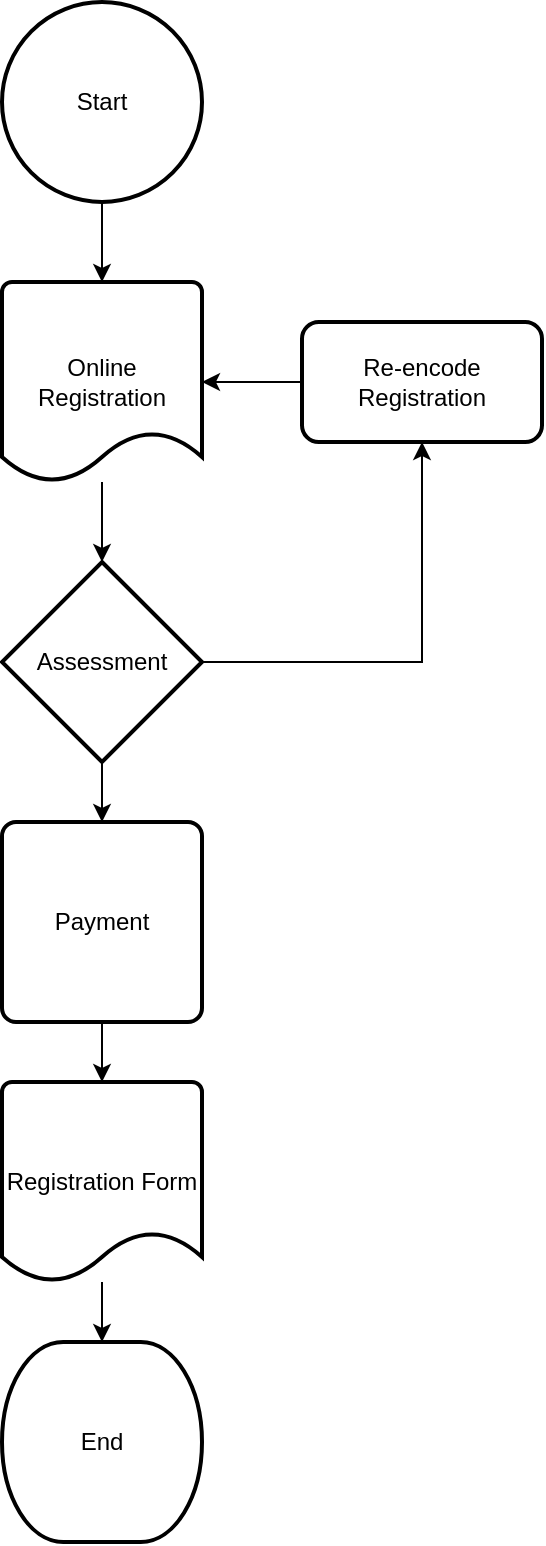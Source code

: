 <mxfile version="26.0.8" pages="3">
  <diagram name="Page-1" id="jgNqxhN8aLqD3dIQfPrg">
    <mxGraphModel dx="1025" dy="709" grid="1" gridSize="10" guides="1" tooltips="1" connect="1" arrows="1" fold="1" page="1" pageScale="1" pageWidth="850" pageHeight="1100" math="0" shadow="0">
      <root>
        <mxCell id="0" />
        <mxCell id="1" parent="0" />
        <mxCell id="IPCHgdiRgp7VSTmgKOZ6-9" value="" style="edgeStyle=orthogonalEdgeStyle;rounded=0;orthogonalLoop=1;jettySize=auto;html=1;" edge="1" parent="1" source="IPCHgdiRgp7VSTmgKOZ6-1" target="IPCHgdiRgp7VSTmgKOZ6-2">
          <mxGeometry relative="1" as="geometry" />
        </mxCell>
        <mxCell id="IPCHgdiRgp7VSTmgKOZ6-1" value="Start" style="rounded=1;whiteSpace=wrap;html=1;absoluteArcSize=1;arcSize=14;strokeWidth=2;shape=mxgraph.flowchart.start_1;" vertex="1" parent="1">
          <mxGeometry x="310" y="40" width="100" height="100" as="geometry" />
        </mxCell>
        <mxCell id="IPCHgdiRgp7VSTmgKOZ6-10" value="" style="edgeStyle=orthogonalEdgeStyle;rounded=0;orthogonalLoop=1;jettySize=auto;html=1;" edge="1" parent="1" source="IPCHgdiRgp7VSTmgKOZ6-2" target="IPCHgdiRgp7VSTmgKOZ6-3">
          <mxGeometry relative="1" as="geometry" />
        </mxCell>
        <mxCell id="IPCHgdiRgp7VSTmgKOZ6-2" value="Online Registration" style="rounded=1;whiteSpace=wrap;html=1;absoluteArcSize=1;arcSize=14;strokeWidth=2;shape=mxgraph.flowchart.document2;size=0.25;" vertex="1" parent="1">
          <mxGeometry x="310" y="180" width="100" height="100" as="geometry" />
        </mxCell>
        <mxCell id="IPCHgdiRgp7VSTmgKOZ6-11" value="" style="edgeStyle=orthogonalEdgeStyle;rounded=0;orthogonalLoop=1;jettySize=auto;html=1;" edge="1" parent="1" source="IPCHgdiRgp7VSTmgKOZ6-3" target="IPCHgdiRgp7VSTmgKOZ6-4">
          <mxGeometry relative="1" as="geometry" />
        </mxCell>
        <mxCell id="IPCHgdiRgp7VSTmgKOZ6-14" value="" style="edgeStyle=orthogonalEdgeStyle;rounded=0;orthogonalLoop=1;jettySize=auto;html=1;" edge="1" parent="1" source="IPCHgdiRgp7VSTmgKOZ6-3" target="IPCHgdiRgp7VSTmgKOZ6-13">
          <mxGeometry relative="1" as="geometry" />
        </mxCell>
        <mxCell id="IPCHgdiRgp7VSTmgKOZ6-3" value="Assessment" style="rounded=1;whiteSpace=wrap;html=1;absoluteArcSize=1;arcSize=14;strokeWidth=2;shape=mxgraph.flowchart.decision;" vertex="1" parent="1">
          <mxGeometry x="310" y="320" width="100" height="100" as="geometry" />
        </mxCell>
        <mxCell id="IPCHgdiRgp7VSTmgKOZ6-7" value="" style="edgeStyle=orthogonalEdgeStyle;rounded=0;orthogonalLoop=1;jettySize=auto;html=1;" edge="1" parent="1" source="IPCHgdiRgp7VSTmgKOZ6-4" target="IPCHgdiRgp7VSTmgKOZ6-5">
          <mxGeometry relative="1" as="geometry" />
        </mxCell>
        <mxCell id="IPCHgdiRgp7VSTmgKOZ6-4" value="Payment" style="rounded=1;whiteSpace=wrap;html=1;absoluteArcSize=1;arcSize=14;strokeWidth=2;" vertex="1" parent="1">
          <mxGeometry x="310" y="450" width="100" height="100" as="geometry" />
        </mxCell>
        <mxCell id="IPCHgdiRgp7VSTmgKOZ6-12" value="" style="edgeStyle=orthogonalEdgeStyle;rounded=0;orthogonalLoop=1;jettySize=auto;html=1;" edge="1" parent="1" source="IPCHgdiRgp7VSTmgKOZ6-5" target="IPCHgdiRgp7VSTmgKOZ6-6">
          <mxGeometry relative="1" as="geometry" />
        </mxCell>
        <mxCell id="IPCHgdiRgp7VSTmgKOZ6-5" value="Registration Form" style="rounded=1;whiteSpace=wrap;html=1;absoluteArcSize=1;arcSize=14;strokeWidth=2;shape=mxgraph.flowchart.document2;size=0.25;" vertex="1" parent="1">
          <mxGeometry x="310" y="580" width="100" height="100" as="geometry" />
        </mxCell>
        <mxCell id="IPCHgdiRgp7VSTmgKOZ6-6" value="End" style="rounded=1;whiteSpace=wrap;html=1;absoluteArcSize=1;arcSize=14;strokeWidth=2;shape=mxgraph.flowchart.terminator;" vertex="1" parent="1">
          <mxGeometry x="310" y="710" width="100" height="100" as="geometry" />
        </mxCell>
        <mxCell id="IPCHgdiRgp7VSTmgKOZ6-15" value="" style="edgeStyle=orthogonalEdgeStyle;rounded=0;orthogonalLoop=1;jettySize=auto;html=1;" edge="1" parent="1" source="IPCHgdiRgp7VSTmgKOZ6-13" target="IPCHgdiRgp7VSTmgKOZ6-2">
          <mxGeometry relative="1" as="geometry" />
        </mxCell>
        <mxCell id="IPCHgdiRgp7VSTmgKOZ6-13" value="Re-encode Registration" style="whiteSpace=wrap;html=1;rounded=1;arcSize=14;strokeWidth=2;" vertex="1" parent="1">
          <mxGeometry x="460" y="200" width="120" height="60" as="geometry" />
        </mxCell>
      </root>
    </mxGraphModel>
  </diagram>
  <diagram id="rB6OxlHoyreHYgQjUS5A" name="Page-2">
    <mxGraphModel dx="1025" dy="709" grid="1" gridSize="10" guides="1" tooltips="1" connect="1" arrows="1" fold="1" page="1" pageScale="1" pageWidth="850" pageHeight="1100" math="0" shadow="0">
      <root>
        <mxCell id="0" />
        <mxCell id="1" parent="0" />
        <mxCell id="mUzuP11J1LPhq0PiknM8-1" value="Computer Engineering" style="swimlane;fontStyle=1;align=center;verticalAlign=top;childLayout=stackLayout;horizontal=1;startSize=26;horizontalStack=0;resizeParent=1;resizeParentMax=0;resizeLast=0;collapsible=1;marginBottom=0;whiteSpace=wrap;html=1;" vertex="1" parent="1">
          <mxGeometry x="420" y="60" width="160" height="86" as="geometry" />
        </mxCell>
        <mxCell id="mUzuP11J1LPhq0PiknM8-2" value="+ Subject: string" style="text;strokeColor=none;fillColor=none;align=left;verticalAlign=top;spacingLeft=4;spacingRight=4;overflow=hidden;rotatable=0;points=[[0,0.5],[1,0.5]];portConstraint=eastwest;whiteSpace=wrap;html=1;" vertex="1" parent="mUzuP11J1LPhq0PiknM8-1">
          <mxGeometry y="26" width="160" height="26" as="geometry" />
        </mxCell>
        <mxCell id="mUzuP11J1LPhq0PiknM8-3" value="" style="line;strokeWidth=1;fillColor=none;align=left;verticalAlign=middle;spacingTop=-1;spacingLeft=3;spacingRight=3;rotatable=0;labelPosition=right;points=[];portConstraint=eastwest;strokeColor=inherit;" vertex="1" parent="mUzuP11J1LPhq0PiknM8-1">
          <mxGeometry y="52" width="160" height="8" as="geometry" />
        </mxCell>
        <mxCell id="mUzuP11J1LPhq0PiknM8-4" value="+ viewSubject()" style="text;strokeColor=none;fillColor=none;align=left;verticalAlign=top;spacingLeft=4;spacingRight=4;overflow=hidden;rotatable=0;points=[[0,0.5],[1,0.5]];portConstraint=eastwest;whiteSpace=wrap;html=1;" vertex="1" parent="mUzuP11J1LPhq0PiknM8-1">
          <mxGeometry y="60" width="160" height="26" as="geometry" />
        </mxCell>
        <mxCell id="mUzuP11J1LPhq0PiknM8-29" style="edgeStyle=orthogonalEdgeStyle;rounded=0;orthogonalLoop=1;jettySize=auto;html=1;exitX=0.5;exitY=0;exitDx=0;exitDy=0;" edge="1" parent="1" source="mUzuP11J1LPhq0PiknM8-17">
          <mxGeometry relative="1" as="geometry">
            <mxPoint x="500" y="150" as="targetPoint" />
          </mxGeometry>
        </mxCell>
        <mxCell id="mUzuP11J1LPhq0PiknM8-17" value="Software Design" style="swimlane;fontStyle=1;align=center;verticalAlign=top;childLayout=stackLayout;horizontal=1;startSize=26;horizontalStack=0;resizeParent=1;resizeParentMax=0;resizeLast=0;collapsible=1;marginBottom=0;whiteSpace=wrap;html=1;" vertex="1" parent="1">
          <mxGeometry x="220" y="200" width="160" height="86" as="geometry" />
        </mxCell>
        <mxCell id="mUzuP11J1LPhq0PiknM8-18" value="- Subject Code: string" style="text;strokeColor=none;fillColor=none;align=left;verticalAlign=top;spacingLeft=4;spacingRight=4;overflow=hidden;rotatable=0;points=[[0,0.5],[1,0.5]];portConstraint=eastwest;whiteSpace=wrap;html=1;" vertex="1" parent="mUzuP11J1LPhq0PiknM8-17">
          <mxGeometry y="26" width="160" height="26" as="geometry" />
        </mxCell>
        <mxCell id="mUzuP11J1LPhq0PiknM8-19" value="" style="line;strokeWidth=1;fillColor=none;align=left;verticalAlign=middle;spacingTop=-1;spacingLeft=3;spacingRight=3;rotatable=0;labelPosition=right;points=[];portConstraint=eastwest;strokeColor=inherit;" vertex="1" parent="mUzuP11J1LPhq0PiknM8-17">
          <mxGeometry y="52" width="160" height="8" as="geometry" />
        </mxCell>
        <mxCell id="mUzuP11J1LPhq0PiknM8-20" value="+ enrollSubject()" style="text;strokeColor=none;fillColor=none;align=left;verticalAlign=top;spacingLeft=4;spacingRight=4;overflow=hidden;rotatable=0;points=[[0,0.5],[1,0.5]];portConstraint=eastwest;whiteSpace=wrap;html=1;" vertex="1" parent="mUzuP11J1LPhq0PiknM8-17">
          <mxGeometry y="60" width="160" height="26" as="geometry" />
        </mxCell>
        <mxCell id="mUzuP11J1LPhq0PiknM8-30" style="edgeStyle=orthogonalEdgeStyle;rounded=0;orthogonalLoop=1;jettySize=auto;html=1;exitX=0.5;exitY=0;exitDx=0;exitDy=0;" edge="1" parent="1" source="mUzuP11J1LPhq0PiknM8-21">
          <mxGeometry relative="1" as="geometry">
            <mxPoint x="500" y="150" as="targetPoint" />
          </mxGeometry>
        </mxCell>
        <mxCell id="mUzuP11J1LPhq0PiknM8-21" value="Numerical Methods" style="swimlane;fontStyle=1;align=center;verticalAlign=top;childLayout=stackLayout;horizontal=1;startSize=26;horizontalStack=0;resizeParent=1;resizeParentMax=0;resizeLast=0;collapsible=1;marginBottom=0;whiteSpace=wrap;html=1;" vertex="1" parent="1">
          <mxGeometry x="420" y="200" width="160" height="86" as="geometry" />
        </mxCell>
        <mxCell id="mUzuP11J1LPhq0PiknM8-22" value="- Subject Code: string" style="text;strokeColor=none;fillColor=none;align=left;verticalAlign=top;spacingLeft=4;spacingRight=4;overflow=hidden;rotatable=0;points=[[0,0.5],[1,0.5]];portConstraint=eastwest;whiteSpace=wrap;html=1;" vertex="1" parent="mUzuP11J1LPhq0PiknM8-21">
          <mxGeometry y="26" width="160" height="26" as="geometry" />
        </mxCell>
        <mxCell id="mUzuP11J1LPhq0PiknM8-23" value="" style="line;strokeWidth=1;fillColor=none;align=left;verticalAlign=middle;spacingTop=-1;spacingLeft=3;spacingRight=3;rotatable=0;labelPosition=right;points=[];portConstraint=eastwest;strokeColor=inherit;" vertex="1" parent="mUzuP11J1LPhq0PiknM8-21">
          <mxGeometry y="52" width="160" height="8" as="geometry" />
        </mxCell>
        <mxCell id="mUzuP11J1LPhq0PiknM8-24" value="+ enrollSubject()" style="text;strokeColor=none;fillColor=none;align=left;verticalAlign=top;spacingLeft=4;spacingRight=4;overflow=hidden;rotatable=0;points=[[0,0.5],[1,0.5]];portConstraint=eastwest;whiteSpace=wrap;html=1;" vertex="1" parent="mUzuP11J1LPhq0PiknM8-21">
          <mxGeometry y="60" width="160" height="26" as="geometry" />
        </mxCell>
        <mxCell id="mUzuP11J1LPhq0PiknM8-32" style="edgeStyle=orthogonalEdgeStyle;rounded=0;orthogonalLoop=1;jettySize=auto;html=1;" edge="1" parent="1" source="mUzuP11J1LPhq0PiknM8-25">
          <mxGeometry relative="1" as="geometry">
            <mxPoint x="500" y="150" as="targetPoint" />
            <Array as="points">
              <mxPoint x="710" y="170" />
              <mxPoint x="501" y="170" />
            </Array>
          </mxGeometry>
        </mxCell>
        <mxCell id="mUzuP11J1LPhq0PiknM8-25" value="Mixed Signals" style="swimlane;fontStyle=1;align=center;verticalAlign=top;childLayout=stackLayout;horizontal=1;startSize=26;horizontalStack=0;resizeParent=1;resizeParentMax=0;resizeLast=0;collapsible=1;marginBottom=0;whiteSpace=wrap;html=1;" vertex="1" parent="1">
          <mxGeometry x="630" y="200" width="160" height="86" as="geometry" />
        </mxCell>
        <mxCell id="mUzuP11J1LPhq0PiknM8-26" value="- Subject Code: string" style="text;strokeColor=none;fillColor=none;align=left;verticalAlign=top;spacingLeft=4;spacingRight=4;overflow=hidden;rotatable=0;points=[[0,0.5],[1,0.5]];portConstraint=eastwest;whiteSpace=wrap;html=1;" vertex="1" parent="mUzuP11J1LPhq0PiknM8-25">
          <mxGeometry y="26" width="160" height="26" as="geometry" />
        </mxCell>
        <mxCell id="mUzuP11J1LPhq0PiknM8-27" value="" style="line;strokeWidth=1;fillColor=none;align=left;verticalAlign=middle;spacingTop=-1;spacingLeft=3;spacingRight=3;rotatable=0;labelPosition=right;points=[];portConstraint=eastwest;strokeColor=inherit;" vertex="1" parent="mUzuP11J1LPhq0PiknM8-25">
          <mxGeometry y="52" width="160" height="8" as="geometry" />
        </mxCell>
        <mxCell id="mUzuP11J1LPhq0PiknM8-28" value="+ enrollSubject()" style="text;strokeColor=none;fillColor=none;align=left;verticalAlign=top;spacingLeft=4;spacingRight=4;overflow=hidden;rotatable=0;points=[[0,0.5],[1,0.5]];portConstraint=eastwest;whiteSpace=wrap;html=1;" vertex="1" parent="mUzuP11J1LPhq0PiknM8-25">
          <mxGeometry y="60" width="160" height="26" as="geometry" />
        </mxCell>
      </root>
    </mxGraphModel>
  </diagram>
  <diagram id="4fjgtALSMv1QUwdL9SFH" name="Page-3">
    <mxGraphModel dx="1025" dy="709" grid="1" gridSize="10" guides="1" tooltips="1" connect="1" arrows="1" fold="1" page="1" pageScale="1" pageWidth="850" pageHeight="1100" math="0" shadow="0">
      <root>
        <mxCell id="0" />
        <mxCell id="1" parent="0" />
        <mxCell id="JOu8XZmO6tRdyszWbOxS-1" value="Customer" style="shape=table;startSize=30;container=1;collapsible=1;childLayout=tableLayout;fixedRows=1;rowLines=0;fontStyle=1;align=center;resizeLast=1;html=1;" vertex="1" parent="1">
          <mxGeometry x="100" y="150" width="180" height="150" as="geometry" />
        </mxCell>
        <mxCell id="JOu8XZmO6tRdyszWbOxS-2" value="" style="shape=tableRow;horizontal=0;startSize=0;swimlaneHead=0;swimlaneBody=0;fillColor=none;collapsible=0;dropTarget=0;points=[[0,0.5],[1,0.5]];portConstraint=eastwest;top=0;left=0;right=0;bottom=1;" vertex="1" parent="JOu8XZmO6tRdyszWbOxS-1">
          <mxGeometry y="30" width="180" height="30" as="geometry" />
        </mxCell>
        <mxCell id="JOu8XZmO6tRdyszWbOxS-3" value="PK" style="shape=partialRectangle;connectable=0;fillColor=none;top=0;left=0;bottom=0;right=0;fontStyle=1;overflow=hidden;whiteSpace=wrap;html=1;" vertex="1" parent="JOu8XZmO6tRdyszWbOxS-2">
          <mxGeometry width="30" height="30" as="geometry">
            <mxRectangle width="30" height="30" as="alternateBounds" />
          </mxGeometry>
        </mxCell>
        <mxCell id="JOu8XZmO6tRdyszWbOxS-4" value="username" style="shape=partialRectangle;connectable=0;fillColor=none;top=0;left=0;bottom=0;right=0;align=left;spacingLeft=6;fontStyle=5;overflow=hidden;whiteSpace=wrap;html=1;" vertex="1" parent="JOu8XZmO6tRdyszWbOxS-2">
          <mxGeometry x="30" width="150" height="30" as="geometry">
            <mxRectangle width="150" height="30" as="alternateBounds" />
          </mxGeometry>
        </mxCell>
        <mxCell id="JOu8XZmO6tRdyszWbOxS-5" value="" style="shape=tableRow;horizontal=0;startSize=0;swimlaneHead=0;swimlaneBody=0;fillColor=none;collapsible=0;dropTarget=0;points=[[0,0.5],[1,0.5]];portConstraint=eastwest;top=0;left=0;right=0;bottom=0;" vertex="1" parent="JOu8XZmO6tRdyszWbOxS-1">
          <mxGeometry y="60" width="180" height="30" as="geometry" />
        </mxCell>
        <mxCell id="JOu8XZmO6tRdyszWbOxS-6" value="" style="shape=partialRectangle;connectable=0;fillColor=none;top=0;left=0;bottom=0;right=0;editable=1;overflow=hidden;whiteSpace=wrap;html=1;" vertex="1" parent="JOu8XZmO6tRdyszWbOxS-5">
          <mxGeometry width="30" height="30" as="geometry">
            <mxRectangle width="30" height="30" as="alternateBounds" />
          </mxGeometry>
        </mxCell>
        <mxCell id="JOu8XZmO6tRdyszWbOxS-7" value="First_Name" style="shape=partialRectangle;connectable=0;fillColor=none;top=0;left=0;bottom=0;right=0;align=left;spacingLeft=6;overflow=hidden;whiteSpace=wrap;html=1;" vertex="1" parent="JOu8XZmO6tRdyszWbOxS-5">
          <mxGeometry x="30" width="150" height="30" as="geometry">
            <mxRectangle width="150" height="30" as="alternateBounds" />
          </mxGeometry>
        </mxCell>
        <mxCell id="JOu8XZmO6tRdyszWbOxS-8" value="" style="shape=tableRow;horizontal=0;startSize=0;swimlaneHead=0;swimlaneBody=0;fillColor=none;collapsible=0;dropTarget=0;points=[[0,0.5],[1,0.5]];portConstraint=eastwest;top=0;left=0;right=0;bottom=0;" vertex="1" parent="JOu8XZmO6tRdyszWbOxS-1">
          <mxGeometry y="90" width="180" height="30" as="geometry" />
        </mxCell>
        <mxCell id="JOu8XZmO6tRdyszWbOxS-9" value="" style="shape=partialRectangle;connectable=0;fillColor=none;top=0;left=0;bottom=0;right=0;editable=1;overflow=hidden;whiteSpace=wrap;html=1;" vertex="1" parent="JOu8XZmO6tRdyszWbOxS-8">
          <mxGeometry width="30" height="30" as="geometry">
            <mxRectangle width="30" height="30" as="alternateBounds" />
          </mxGeometry>
        </mxCell>
        <mxCell id="JOu8XZmO6tRdyszWbOxS-10" value="Last_Name" style="shape=partialRectangle;connectable=0;fillColor=none;top=0;left=0;bottom=0;right=0;align=left;spacingLeft=6;overflow=hidden;whiteSpace=wrap;html=1;" vertex="1" parent="JOu8XZmO6tRdyszWbOxS-8">
          <mxGeometry x="30" width="150" height="30" as="geometry">
            <mxRectangle width="150" height="30" as="alternateBounds" />
          </mxGeometry>
        </mxCell>
        <mxCell id="JOu8XZmO6tRdyszWbOxS-11" value="" style="shape=tableRow;horizontal=0;startSize=0;swimlaneHead=0;swimlaneBody=0;fillColor=none;collapsible=0;dropTarget=0;points=[[0,0.5],[1,0.5]];portConstraint=eastwest;top=0;left=0;right=0;bottom=0;" vertex="1" parent="JOu8XZmO6tRdyszWbOxS-1">
          <mxGeometry y="120" width="180" height="30" as="geometry" />
        </mxCell>
        <mxCell id="JOu8XZmO6tRdyszWbOxS-12" value="" style="shape=partialRectangle;connectable=0;fillColor=none;top=0;left=0;bottom=0;right=0;editable=1;overflow=hidden;whiteSpace=wrap;html=1;" vertex="1" parent="JOu8XZmO6tRdyszWbOxS-11">
          <mxGeometry width="30" height="30" as="geometry">
            <mxRectangle width="30" height="30" as="alternateBounds" />
          </mxGeometry>
        </mxCell>
        <mxCell id="JOu8XZmO6tRdyszWbOxS-13" value="Address" style="shape=partialRectangle;connectable=0;fillColor=none;top=0;left=0;bottom=0;right=0;align=left;spacingLeft=6;overflow=hidden;whiteSpace=wrap;html=1;" vertex="1" parent="JOu8XZmO6tRdyszWbOxS-11">
          <mxGeometry x="30" width="150" height="30" as="geometry">
            <mxRectangle width="150" height="30" as="alternateBounds" />
          </mxGeometry>
        </mxCell>
        <mxCell id="JOu8XZmO6tRdyszWbOxS-14" value="Order" style="shape=table;startSize=30;container=1;collapsible=1;childLayout=tableLayout;fixedRows=1;rowLines=0;fontStyle=1;align=center;resizeLast=1;html=1;" vertex="1" parent="1">
          <mxGeometry x="330" y="150" width="180" height="210" as="geometry" />
        </mxCell>
        <mxCell id="JOu8XZmO6tRdyszWbOxS-15" value="" style="shape=tableRow;horizontal=0;startSize=0;swimlaneHead=0;swimlaneBody=0;fillColor=none;collapsible=0;dropTarget=0;points=[[0,0.5],[1,0.5]];portConstraint=eastwest;top=0;left=0;right=0;bottom=1;" vertex="1" parent="JOu8XZmO6tRdyszWbOxS-14">
          <mxGeometry y="30" width="180" height="30" as="geometry" />
        </mxCell>
        <mxCell id="JOu8XZmO6tRdyszWbOxS-16" value="PK" style="shape=partialRectangle;connectable=0;fillColor=none;top=0;left=0;bottom=0;right=0;fontStyle=1;overflow=hidden;whiteSpace=wrap;html=1;" vertex="1" parent="JOu8XZmO6tRdyszWbOxS-15">
          <mxGeometry width="30" height="30" as="geometry">
            <mxRectangle width="30" height="30" as="alternateBounds" />
          </mxGeometry>
        </mxCell>
        <mxCell id="JOu8XZmO6tRdyszWbOxS-17" value="orderID" style="shape=partialRectangle;connectable=0;fillColor=none;top=0;left=0;bottom=0;right=0;align=left;spacingLeft=6;fontStyle=5;overflow=hidden;whiteSpace=wrap;html=1;" vertex="1" parent="JOu8XZmO6tRdyszWbOxS-15">
          <mxGeometry x="30" width="150" height="30" as="geometry">
            <mxRectangle width="150" height="30" as="alternateBounds" />
          </mxGeometry>
        </mxCell>
        <mxCell id="JOu8XZmO6tRdyszWbOxS-18" value="" style="shape=tableRow;horizontal=0;startSize=0;swimlaneHead=0;swimlaneBody=0;fillColor=none;collapsible=0;dropTarget=0;points=[[0,0.5],[1,0.5]];portConstraint=eastwest;top=0;left=0;right=0;bottom=0;" vertex="1" parent="JOu8XZmO6tRdyszWbOxS-14">
          <mxGeometry y="60" width="180" height="30" as="geometry" />
        </mxCell>
        <mxCell id="JOu8XZmO6tRdyszWbOxS-19" value="" style="shape=partialRectangle;connectable=0;fillColor=none;top=0;left=0;bottom=0;right=0;editable=1;overflow=hidden;whiteSpace=wrap;html=1;" vertex="1" parent="JOu8XZmO6tRdyszWbOxS-18">
          <mxGeometry width="30" height="30" as="geometry">
            <mxRectangle width="30" height="30" as="alternateBounds" />
          </mxGeometry>
        </mxCell>
        <mxCell id="JOu8XZmO6tRdyszWbOxS-20" value="Shipment_Status" style="shape=partialRectangle;connectable=0;fillColor=none;top=0;left=0;bottom=0;right=0;align=left;spacingLeft=6;overflow=hidden;whiteSpace=wrap;html=1;" vertex="1" parent="JOu8XZmO6tRdyszWbOxS-18">
          <mxGeometry x="30" width="150" height="30" as="geometry">
            <mxRectangle width="150" height="30" as="alternateBounds" />
          </mxGeometry>
        </mxCell>
        <mxCell id="JOu8XZmO6tRdyszWbOxS-21" value="" style="shape=tableRow;horizontal=0;startSize=0;swimlaneHead=0;swimlaneBody=0;fillColor=none;collapsible=0;dropTarget=0;points=[[0,0.5],[1,0.5]];portConstraint=eastwest;top=0;left=0;right=0;bottom=0;" vertex="1" parent="JOu8XZmO6tRdyszWbOxS-14">
          <mxGeometry y="90" width="180" height="30" as="geometry" />
        </mxCell>
        <mxCell id="JOu8XZmO6tRdyszWbOxS-22" value="" style="shape=partialRectangle;connectable=0;fillColor=none;top=0;left=0;bottom=0;right=0;editable=1;overflow=hidden;whiteSpace=wrap;html=1;" vertex="1" parent="JOu8XZmO6tRdyszWbOxS-21">
          <mxGeometry width="30" height="30" as="geometry">
            <mxRectangle width="30" height="30" as="alternateBounds" />
          </mxGeometry>
        </mxCell>
        <mxCell id="JOu8XZmO6tRdyszWbOxS-23" value="Shipment_Address" style="shape=partialRectangle;connectable=0;fillColor=none;top=0;left=0;bottom=0;right=0;align=left;spacingLeft=6;overflow=hidden;whiteSpace=wrap;html=1;" vertex="1" parent="JOu8XZmO6tRdyszWbOxS-21">
          <mxGeometry x="30" width="150" height="30" as="geometry">
            <mxRectangle width="150" height="30" as="alternateBounds" />
          </mxGeometry>
        </mxCell>
        <mxCell id="JOu8XZmO6tRdyszWbOxS-24" value="" style="shape=tableRow;horizontal=0;startSize=0;swimlaneHead=0;swimlaneBody=0;fillColor=none;collapsible=0;dropTarget=0;points=[[0,0.5],[1,0.5]];portConstraint=eastwest;top=0;left=0;right=0;bottom=0;" vertex="1" parent="JOu8XZmO6tRdyszWbOxS-14">
          <mxGeometry y="120" width="180" height="30" as="geometry" />
        </mxCell>
        <mxCell id="JOu8XZmO6tRdyszWbOxS-25" value="" style="shape=partialRectangle;connectable=0;fillColor=none;top=0;left=0;bottom=0;right=0;editable=1;overflow=hidden;whiteSpace=wrap;html=1;" vertex="1" parent="JOu8XZmO6tRdyszWbOxS-24">
          <mxGeometry width="30" height="30" as="geometry">
            <mxRectangle width="30" height="30" as="alternateBounds" />
          </mxGeometry>
        </mxCell>
        <mxCell id="JOu8XZmO6tRdyszWbOxS-26" value="Payment_Status" style="shape=partialRectangle;connectable=0;fillColor=none;top=0;left=0;bottom=0;right=0;align=left;spacingLeft=6;overflow=hidden;whiteSpace=wrap;html=1;" vertex="1" parent="JOu8XZmO6tRdyszWbOxS-24">
          <mxGeometry x="30" width="150" height="30" as="geometry">
            <mxRectangle width="150" height="30" as="alternateBounds" />
          </mxGeometry>
        </mxCell>
        <mxCell id="JOu8XZmO6tRdyszWbOxS-41" style="shape=tableRow;horizontal=0;startSize=0;swimlaneHead=0;swimlaneBody=0;fillColor=none;collapsible=0;dropTarget=0;points=[[0,0.5],[1,0.5]];portConstraint=eastwest;top=0;left=0;right=0;bottom=0;" vertex="1" parent="JOu8XZmO6tRdyszWbOxS-14">
          <mxGeometry y="150" width="180" height="30" as="geometry" />
        </mxCell>
        <mxCell id="JOu8XZmO6tRdyszWbOxS-42" value="FK" style="shape=partialRectangle;connectable=0;fillColor=none;top=0;left=0;bottom=0;right=0;editable=1;overflow=hidden;whiteSpace=wrap;html=1;" vertex="1" parent="JOu8XZmO6tRdyszWbOxS-41">
          <mxGeometry width="30" height="30" as="geometry">
            <mxRectangle width="30" height="30" as="alternateBounds" />
          </mxGeometry>
        </mxCell>
        <mxCell id="JOu8XZmO6tRdyszWbOxS-43" value="username" style="shape=partialRectangle;connectable=0;fillColor=none;top=0;left=0;bottom=0;right=0;align=left;spacingLeft=6;overflow=hidden;whiteSpace=wrap;html=1;" vertex="1" parent="JOu8XZmO6tRdyszWbOxS-41">
          <mxGeometry x="30" width="150" height="30" as="geometry">
            <mxRectangle width="150" height="30" as="alternateBounds" />
          </mxGeometry>
        </mxCell>
        <mxCell id="JOu8XZmO6tRdyszWbOxS-44" style="shape=tableRow;horizontal=0;startSize=0;swimlaneHead=0;swimlaneBody=0;fillColor=none;collapsible=0;dropTarget=0;points=[[0,0.5],[1,0.5]];portConstraint=eastwest;top=0;left=0;right=0;bottom=0;" vertex="1" parent="JOu8XZmO6tRdyszWbOxS-14">
          <mxGeometry y="180" width="180" height="30" as="geometry" />
        </mxCell>
        <mxCell id="JOu8XZmO6tRdyszWbOxS-45" value="FK" style="shape=partialRectangle;connectable=0;fillColor=none;top=0;left=0;bottom=0;right=0;editable=1;overflow=hidden;whiteSpace=wrap;html=1;" vertex="1" parent="JOu8XZmO6tRdyszWbOxS-44">
          <mxGeometry width="30" height="30" as="geometry">
            <mxRectangle width="30" height="30" as="alternateBounds" />
          </mxGeometry>
        </mxCell>
        <mxCell id="JOu8XZmO6tRdyszWbOxS-46" value="ProductID" style="shape=partialRectangle;connectable=0;fillColor=none;top=0;left=0;bottom=0;right=0;align=left;spacingLeft=6;overflow=hidden;whiteSpace=wrap;html=1;" vertex="1" parent="JOu8XZmO6tRdyszWbOxS-44">
          <mxGeometry x="30" width="150" height="30" as="geometry">
            <mxRectangle width="150" height="30" as="alternateBounds" />
          </mxGeometry>
        </mxCell>
        <mxCell id="JOu8XZmO6tRdyszWbOxS-27" value="Product" style="shape=table;startSize=30;container=1;collapsible=1;childLayout=tableLayout;fixedRows=1;rowLines=0;fontStyle=1;align=center;resizeLast=1;html=1;" vertex="1" parent="1">
          <mxGeometry x="570" y="150" width="180" height="150" as="geometry" />
        </mxCell>
        <mxCell id="JOu8XZmO6tRdyszWbOxS-28" value="" style="shape=tableRow;horizontal=0;startSize=0;swimlaneHead=0;swimlaneBody=0;fillColor=none;collapsible=0;dropTarget=0;points=[[0,0.5],[1,0.5]];portConstraint=eastwest;top=0;left=0;right=0;bottom=1;" vertex="1" parent="JOu8XZmO6tRdyszWbOxS-27">
          <mxGeometry y="30" width="180" height="30" as="geometry" />
        </mxCell>
        <mxCell id="JOu8XZmO6tRdyszWbOxS-29" value="PK" style="shape=partialRectangle;connectable=0;fillColor=none;top=0;left=0;bottom=0;right=0;fontStyle=1;overflow=hidden;whiteSpace=wrap;html=1;" vertex="1" parent="JOu8XZmO6tRdyszWbOxS-28">
          <mxGeometry width="30" height="30" as="geometry">
            <mxRectangle width="30" height="30" as="alternateBounds" />
          </mxGeometry>
        </mxCell>
        <mxCell id="JOu8XZmO6tRdyszWbOxS-30" value="ProductID" style="shape=partialRectangle;connectable=0;fillColor=none;top=0;left=0;bottom=0;right=0;align=left;spacingLeft=6;fontStyle=5;overflow=hidden;whiteSpace=wrap;html=1;" vertex="1" parent="JOu8XZmO6tRdyszWbOxS-28">
          <mxGeometry x="30" width="150" height="30" as="geometry">
            <mxRectangle width="150" height="30" as="alternateBounds" />
          </mxGeometry>
        </mxCell>
        <mxCell id="JOu8XZmO6tRdyszWbOxS-31" value="" style="shape=tableRow;horizontal=0;startSize=0;swimlaneHead=0;swimlaneBody=0;fillColor=none;collapsible=0;dropTarget=0;points=[[0,0.5],[1,0.5]];portConstraint=eastwest;top=0;left=0;right=0;bottom=0;" vertex="1" parent="JOu8XZmO6tRdyszWbOxS-27">
          <mxGeometry y="60" width="180" height="30" as="geometry" />
        </mxCell>
        <mxCell id="JOu8XZmO6tRdyszWbOxS-32" value="" style="shape=partialRectangle;connectable=0;fillColor=none;top=0;left=0;bottom=0;right=0;editable=1;overflow=hidden;whiteSpace=wrap;html=1;" vertex="1" parent="JOu8XZmO6tRdyszWbOxS-31">
          <mxGeometry width="30" height="30" as="geometry">
            <mxRectangle width="30" height="30" as="alternateBounds" />
          </mxGeometry>
        </mxCell>
        <mxCell id="JOu8XZmO6tRdyszWbOxS-33" value="Product_Name" style="shape=partialRectangle;connectable=0;fillColor=none;top=0;left=0;bottom=0;right=0;align=left;spacingLeft=6;overflow=hidden;whiteSpace=wrap;html=1;" vertex="1" parent="JOu8XZmO6tRdyszWbOxS-31">
          <mxGeometry x="30" width="150" height="30" as="geometry">
            <mxRectangle width="150" height="30" as="alternateBounds" />
          </mxGeometry>
        </mxCell>
        <mxCell id="JOu8XZmO6tRdyszWbOxS-34" value="" style="shape=tableRow;horizontal=0;startSize=0;swimlaneHead=0;swimlaneBody=0;fillColor=none;collapsible=0;dropTarget=0;points=[[0,0.5],[1,0.5]];portConstraint=eastwest;top=0;left=0;right=0;bottom=0;" vertex="1" parent="JOu8XZmO6tRdyszWbOxS-27">
          <mxGeometry y="90" width="180" height="30" as="geometry" />
        </mxCell>
        <mxCell id="JOu8XZmO6tRdyszWbOxS-35" value="" style="shape=partialRectangle;connectable=0;fillColor=none;top=0;left=0;bottom=0;right=0;editable=1;overflow=hidden;whiteSpace=wrap;html=1;" vertex="1" parent="JOu8XZmO6tRdyszWbOxS-34">
          <mxGeometry width="30" height="30" as="geometry">
            <mxRectangle width="30" height="30" as="alternateBounds" />
          </mxGeometry>
        </mxCell>
        <mxCell id="JOu8XZmO6tRdyszWbOxS-36" value="Product_Brand" style="shape=partialRectangle;connectable=0;fillColor=none;top=0;left=0;bottom=0;right=0;align=left;spacingLeft=6;overflow=hidden;whiteSpace=wrap;html=1;" vertex="1" parent="JOu8XZmO6tRdyszWbOxS-34">
          <mxGeometry x="30" width="150" height="30" as="geometry">
            <mxRectangle width="150" height="30" as="alternateBounds" />
          </mxGeometry>
        </mxCell>
        <mxCell id="JOu8XZmO6tRdyszWbOxS-37" value="" style="shape=tableRow;horizontal=0;startSize=0;swimlaneHead=0;swimlaneBody=0;fillColor=none;collapsible=0;dropTarget=0;points=[[0,0.5],[1,0.5]];portConstraint=eastwest;top=0;left=0;right=0;bottom=0;" vertex="1" parent="JOu8XZmO6tRdyszWbOxS-27">
          <mxGeometry y="120" width="180" height="30" as="geometry" />
        </mxCell>
        <mxCell id="JOu8XZmO6tRdyszWbOxS-38" value="" style="shape=partialRectangle;connectable=0;fillColor=none;top=0;left=0;bottom=0;right=0;editable=1;overflow=hidden;whiteSpace=wrap;html=1;" vertex="1" parent="JOu8XZmO6tRdyszWbOxS-37">
          <mxGeometry width="30" height="30" as="geometry">
            <mxRectangle width="30" height="30" as="alternateBounds" />
          </mxGeometry>
        </mxCell>
        <mxCell id="JOu8XZmO6tRdyszWbOxS-39" value="Product_Price" style="shape=partialRectangle;connectable=0;fillColor=none;top=0;left=0;bottom=0;right=0;align=left;spacingLeft=6;overflow=hidden;whiteSpace=wrap;html=1;" vertex="1" parent="JOu8XZmO6tRdyszWbOxS-37">
          <mxGeometry x="30" width="150" height="30" as="geometry">
            <mxRectangle width="150" height="30" as="alternateBounds" />
          </mxGeometry>
        </mxCell>
        <mxCell id="JOu8XZmO6tRdyszWbOxS-47" style="edgeStyle=orthogonalEdgeStyle;rounded=0;orthogonalLoop=1;jettySize=auto;html=1;entryX=1;entryY=0.5;entryDx=0;entryDy=0;" edge="1" parent="1" source="JOu8XZmO6tRdyszWbOxS-28" target="JOu8XZmO6tRdyszWbOxS-44">
          <mxGeometry relative="1" as="geometry" />
        </mxCell>
        <mxCell id="JOu8XZmO6tRdyszWbOxS-48" style="edgeStyle=orthogonalEdgeStyle;rounded=0;orthogonalLoop=1;jettySize=auto;html=1;exitX=1;exitY=0.5;exitDx=0;exitDy=0;entryX=0;entryY=0.5;entryDx=0;entryDy=0;" edge="1" parent="1" source="JOu8XZmO6tRdyszWbOxS-2" target="JOu8XZmO6tRdyszWbOxS-41">
          <mxGeometry relative="1" as="geometry" />
        </mxCell>
      </root>
    </mxGraphModel>
  </diagram>
</mxfile>
